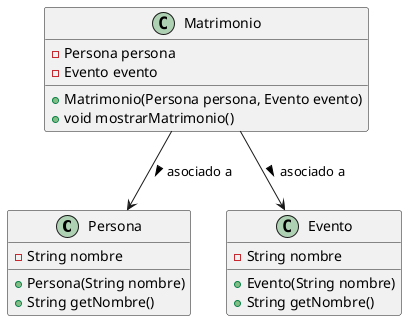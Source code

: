 @startuml Ejercicio3-Taller-3

class Persona {
    - String nombre
    + Persona(String nombre)
    + String getNombre()
}

class Evento {
    - String nombre
    + Evento(String nombre)
    + String getNombre()
}

class Matrimonio {
    - Persona persona
    - Evento evento
    + Matrimonio(Persona persona, Evento evento)
    + void mostrarMatrimonio()
}

Matrimonio --> Persona : asociado a >
Matrimonio --> Evento : asociado a >
@enduml